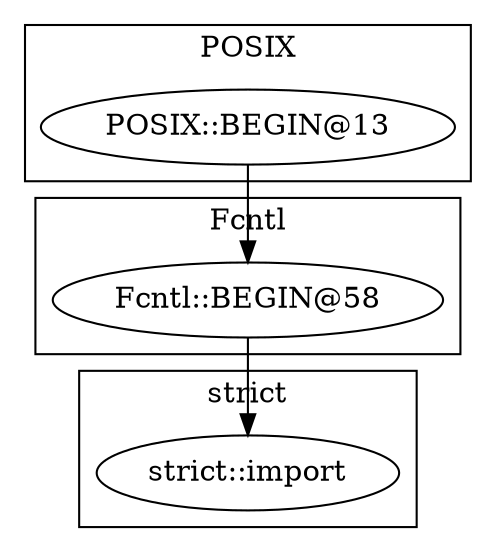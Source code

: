 digraph {
graph [overlap=false]
subgraph cluster_strict {
	label="strict";
	"strict::import";
}
subgraph cluster_Fcntl {
	label="Fcntl";
	"Fcntl::BEGIN@58";
}
subgraph cluster_POSIX {
	label="POSIX";
	"POSIX::BEGIN@13";
}
"POSIX::BEGIN@13" -> "Fcntl::BEGIN@58";
"Fcntl::BEGIN@58" -> "strict::import";
}

